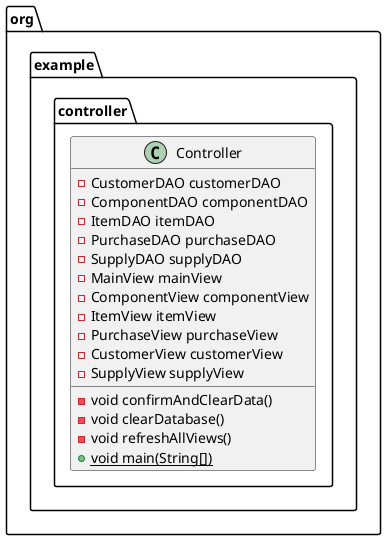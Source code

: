 @startuml
class org.example.controller.Controller {
- CustomerDAO customerDAO
- ComponentDAO componentDAO
- ItemDAO itemDAO
- PurchaseDAO purchaseDAO
- SupplyDAO supplyDAO
- MainView mainView
- ComponentView componentView
- ItemView itemView
- PurchaseView purchaseView
- CustomerView customerView
- SupplyView supplyView
- void confirmAndClearData()
- void clearDatabase()
- void refreshAllViews()
+ {static} void main(String[])
}


@enduml